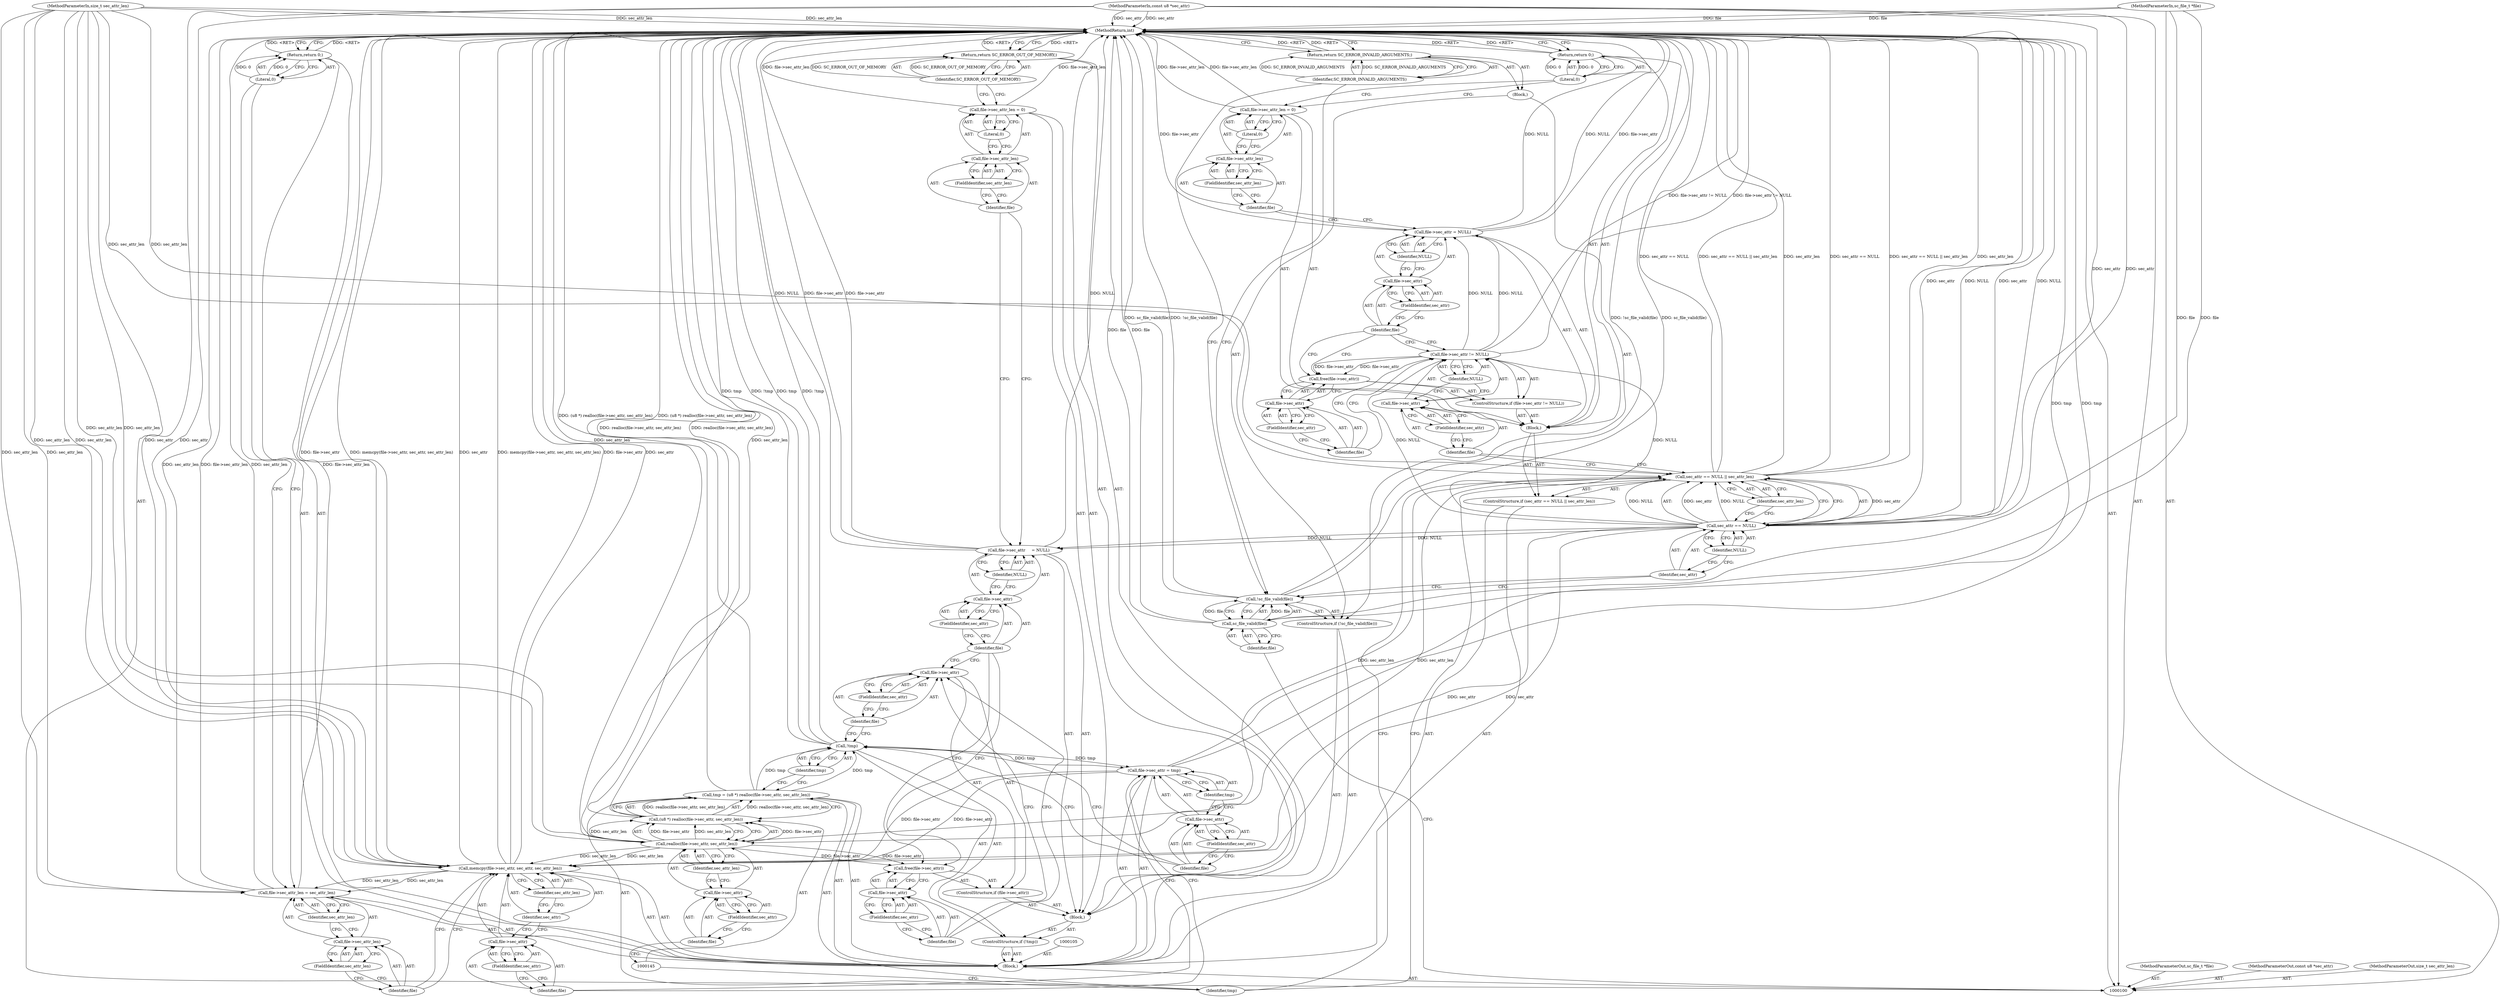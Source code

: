 digraph "0_OpenSC_360e95d45ac4123255a4c796db96337f332160ad#diff-d643a0fa169471dbf2912f4866dc49c5_7" {
"1000193" [label="(MethodReturn,int)"];
"1000101" [label="(MethodParameterIn,sc_file_t *file)"];
"1000255" [label="(MethodParameterOut,sc_file_t *file)"];
"1000102" [label="(MethodParameterIn,const u8 *sec_attr)"];
"1000256" [label="(MethodParameterOut,const u8 *sec_attr)"];
"1000124" [label="(FieldIdentifier,sec_attr)"];
"1000125" [label="(Identifier,NULL)"];
"1000120" [label="(ControlStructure,if (file->sec_attr != NULL))"];
"1000121" [label="(Call,file->sec_attr != NULL)"];
"1000122" [label="(Call,file->sec_attr)"];
"1000123" [label="(Identifier,file)"];
"1000129" [label="(FieldIdentifier,sec_attr)"];
"1000126" [label="(Call,free(file->sec_attr))"];
"1000127" [label="(Call,file->sec_attr)"];
"1000128" [label="(Identifier,file)"];
"1000134" [label="(Identifier,NULL)"];
"1000130" [label="(Call,file->sec_attr = NULL)"];
"1000131" [label="(Call,file->sec_attr)"];
"1000132" [label="(Identifier,file)"];
"1000133" [label="(FieldIdentifier,sec_attr)"];
"1000135" [label="(Call,file->sec_attr_len = 0)"];
"1000136" [label="(Call,file->sec_attr_len)"];
"1000137" [label="(Identifier,file)"];
"1000139" [label="(Literal,0)"];
"1000138" [label="(FieldIdentifier,sec_attr_len)"];
"1000140" [label="(Return,return 0;)"];
"1000141" [label="(Literal,0)"];
"1000142" [label="(Call,tmp = (u8 *) realloc(file->sec_attr, sec_attr_len))"];
"1000143" [label="(Identifier,tmp)"];
"1000146" [label="(Call,realloc(file->sec_attr, sec_attr_len))"];
"1000147" [label="(Call,file->sec_attr)"];
"1000148" [label="(Identifier,file)"];
"1000149" [label="(FieldIdentifier,sec_attr)"];
"1000150" [label="(Identifier,sec_attr_len)"];
"1000144" [label="(Call,(u8 *) realloc(file->sec_attr, sec_attr_len))"];
"1000151" [label="(ControlStructure,if (!tmp))"];
"1000154" [label="(Block,)"];
"1000152" [label="(Call,!tmp)"];
"1000153" [label="(Identifier,tmp)"];
"1000158" [label="(FieldIdentifier,sec_attr)"];
"1000155" [label="(ControlStructure,if (file->sec_attr))"];
"1000156" [label="(Call,file->sec_attr)"];
"1000157" [label="(Identifier,file)"];
"1000162" [label="(FieldIdentifier,sec_attr)"];
"1000159" [label="(Call,free(file->sec_attr))"];
"1000160" [label="(Call,file->sec_attr)"];
"1000161" [label="(Identifier,file)"];
"1000103" [label="(MethodParameterIn,size_t sec_attr_len)"];
"1000257" [label="(MethodParameterOut,size_t sec_attr_len)"];
"1000163" [label="(Call,file->sec_attr     = NULL)"];
"1000164" [label="(Call,file->sec_attr)"];
"1000165" [label="(Identifier,file)"];
"1000167" [label="(Identifier,NULL)"];
"1000166" [label="(FieldIdentifier,sec_attr)"];
"1000168" [label="(Call,file->sec_attr_len = 0)"];
"1000169" [label="(Call,file->sec_attr_len)"];
"1000170" [label="(Identifier,file)"];
"1000172" [label="(Literal,0)"];
"1000171" [label="(FieldIdentifier,sec_attr_len)"];
"1000173" [label="(Return,return SC_ERROR_OUT_OF_MEMORY;)"];
"1000174" [label="(Identifier,SC_ERROR_OUT_OF_MEMORY)"];
"1000175" [label="(Call,file->sec_attr = tmp)"];
"1000176" [label="(Call,file->sec_attr)"];
"1000177" [label="(Identifier,file)"];
"1000179" [label="(Identifier,tmp)"];
"1000178" [label="(FieldIdentifier,sec_attr)"];
"1000180" [label="(Call,memcpy(file->sec_attr, sec_attr, sec_attr_len))"];
"1000183" [label="(FieldIdentifier,sec_attr)"];
"1000184" [label="(Identifier,sec_attr)"];
"1000185" [label="(Identifier,sec_attr_len)"];
"1000181" [label="(Call,file->sec_attr)"];
"1000182" [label="(Identifier,file)"];
"1000186" [label="(Call,file->sec_attr_len = sec_attr_len)"];
"1000187" [label="(Call,file->sec_attr_len)"];
"1000188" [label="(Identifier,file)"];
"1000190" [label="(Identifier,sec_attr_len)"];
"1000189" [label="(FieldIdentifier,sec_attr_len)"];
"1000191" [label="(Return,return 0;)"];
"1000192" [label="(Literal,0)"];
"1000104" [label="(Block,)"];
"1000106" [label="(ControlStructure,if (!sc_file_valid(file)))"];
"1000109" [label="(Identifier,file)"];
"1000110" [label="(Block,)"];
"1000107" [label="(Call,!sc_file_valid(file))"];
"1000108" [label="(Call,sc_file_valid(file))"];
"1000112" [label="(Identifier,SC_ERROR_INVALID_ARGUMENTS)"];
"1000111" [label="(Return,return SC_ERROR_INVALID_ARGUMENTS;)"];
"1000113" [label="(ControlStructure,if (sec_attr == NULL || sec_attr_len))"];
"1000117" [label="(Identifier,NULL)"];
"1000118" [label="(Identifier,sec_attr_len)"];
"1000119" [label="(Block,)"];
"1000114" [label="(Call,sec_attr == NULL || sec_attr_len)"];
"1000115" [label="(Call,sec_attr == NULL)"];
"1000116" [label="(Identifier,sec_attr)"];
"1000193" -> "1000100"  [label="AST: "];
"1000193" -> "1000111"  [label="CFG: "];
"1000193" -> "1000140"  [label="CFG: "];
"1000193" -> "1000173"  [label="CFG: "];
"1000193" -> "1000191"  [label="CFG: "];
"1000173" -> "1000193"  [label="DDG: <RET>"];
"1000111" -> "1000193"  [label="DDG: <RET>"];
"1000191" -> "1000193"  [label="DDG: <RET>"];
"1000140" -> "1000193"  [label="DDG: <RET>"];
"1000107" -> "1000193"  [label="DDG: sc_file_valid(file)"];
"1000107" -> "1000193"  [label="DDG: !sc_file_valid(file)"];
"1000175" -> "1000193"  [label="DDG: tmp"];
"1000114" -> "1000193"  [label="DDG: sec_attr == NULL || sec_attr_len"];
"1000114" -> "1000193"  [label="DDG: sec_attr_len"];
"1000114" -> "1000193"  [label="DDG: sec_attr == NULL"];
"1000180" -> "1000193"  [label="DDG: file->sec_attr"];
"1000180" -> "1000193"  [label="DDG: sec_attr"];
"1000180" -> "1000193"  [label="DDG: memcpy(file->sec_attr, sec_attr, sec_attr_len)"];
"1000152" -> "1000193"  [label="DDG: tmp"];
"1000152" -> "1000193"  [label="DDG: !tmp"];
"1000102" -> "1000193"  [label="DDG: sec_attr"];
"1000135" -> "1000193"  [label="DDG: file->sec_attr_len"];
"1000146" -> "1000193"  [label="DDG: sec_attr_len"];
"1000115" -> "1000193"  [label="DDG: sec_attr"];
"1000115" -> "1000193"  [label="DDG: NULL"];
"1000130" -> "1000193"  [label="DDG: file->sec_attr"];
"1000130" -> "1000193"  [label="DDG: NULL"];
"1000163" -> "1000193"  [label="DDG: file->sec_attr"];
"1000163" -> "1000193"  [label="DDG: NULL"];
"1000186" -> "1000193"  [label="DDG: file->sec_attr_len"];
"1000186" -> "1000193"  [label="DDG: sec_attr_len"];
"1000168" -> "1000193"  [label="DDG: file->sec_attr_len"];
"1000103" -> "1000193"  [label="DDG: sec_attr_len"];
"1000142" -> "1000193"  [label="DDG: (u8 *) realloc(file->sec_attr, sec_attr_len)"];
"1000121" -> "1000193"  [label="DDG: file->sec_attr != NULL"];
"1000101" -> "1000193"  [label="DDG: file"];
"1000144" -> "1000193"  [label="DDG: realloc(file->sec_attr, sec_attr_len)"];
"1000108" -> "1000193"  [label="DDG: file"];
"1000101" -> "1000100"  [label="AST: "];
"1000101" -> "1000193"  [label="DDG: file"];
"1000101" -> "1000108"  [label="DDG: file"];
"1000255" -> "1000100"  [label="AST: "];
"1000102" -> "1000100"  [label="AST: "];
"1000102" -> "1000193"  [label="DDG: sec_attr"];
"1000102" -> "1000115"  [label="DDG: sec_attr"];
"1000102" -> "1000180"  [label="DDG: sec_attr"];
"1000256" -> "1000100"  [label="AST: "];
"1000124" -> "1000122"  [label="AST: "];
"1000124" -> "1000123"  [label="CFG: "];
"1000122" -> "1000124"  [label="CFG: "];
"1000125" -> "1000121"  [label="AST: "];
"1000125" -> "1000122"  [label="CFG: "];
"1000121" -> "1000125"  [label="CFG: "];
"1000120" -> "1000119"  [label="AST: "];
"1000121" -> "1000120"  [label="AST: "];
"1000126" -> "1000120"  [label="AST: "];
"1000121" -> "1000120"  [label="AST: "];
"1000121" -> "1000125"  [label="CFG: "];
"1000122" -> "1000121"  [label="AST: "];
"1000125" -> "1000121"  [label="AST: "];
"1000128" -> "1000121"  [label="CFG: "];
"1000132" -> "1000121"  [label="CFG: "];
"1000121" -> "1000193"  [label="DDG: file->sec_attr != NULL"];
"1000115" -> "1000121"  [label="DDG: NULL"];
"1000121" -> "1000126"  [label="DDG: file->sec_attr"];
"1000121" -> "1000130"  [label="DDG: NULL"];
"1000122" -> "1000121"  [label="AST: "];
"1000122" -> "1000124"  [label="CFG: "];
"1000123" -> "1000122"  [label="AST: "];
"1000124" -> "1000122"  [label="AST: "];
"1000125" -> "1000122"  [label="CFG: "];
"1000123" -> "1000122"  [label="AST: "];
"1000123" -> "1000114"  [label="CFG: "];
"1000124" -> "1000123"  [label="CFG: "];
"1000129" -> "1000127"  [label="AST: "];
"1000129" -> "1000128"  [label="CFG: "];
"1000127" -> "1000129"  [label="CFG: "];
"1000126" -> "1000120"  [label="AST: "];
"1000126" -> "1000127"  [label="CFG: "];
"1000127" -> "1000126"  [label="AST: "];
"1000132" -> "1000126"  [label="CFG: "];
"1000121" -> "1000126"  [label="DDG: file->sec_attr"];
"1000127" -> "1000126"  [label="AST: "];
"1000127" -> "1000129"  [label="CFG: "];
"1000128" -> "1000127"  [label="AST: "];
"1000129" -> "1000127"  [label="AST: "];
"1000126" -> "1000127"  [label="CFG: "];
"1000128" -> "1000127"  [label="AST: "];
"1000128" -> "1000121"  [label="CFG: "];
"1000129" -> "1000128"  [label="CFG: "];
"1000134" -> "1000130"  [label="AST: "];
"1000134" -> "1000131"  [label="CFG: "];
"1000130" -> "1000134"  [label="CFG: "];
"1000130" -> "1000119"  [label="AST: "];
"1000130" -> "1000134"  [label="CFG: "];
"1000131" -> "1000130"  [label="AST: "];
"1000134" -> "1000130"  [label="AST: "];
"1000137" -> "1000130"  [label="CFG: "];
"1000130" -> "1000193"  [label="DDG: file->sec_attr"];
"1000130" -> "1000193"  [label="DDG: NULL"];
"1000121" -> "1000130"  [label="DDG: NULL"];
"1000131" -> "1000130"  [label="AST: "];
"1000131" -> "1000133"  [label="CFG: "];
"1000132" -> "1000131"  [label="AST: "];
"1000133" -> "1000131"  [label="AST: "];
"1000134" -> "1000131"  [label="CFG: "];
"1000132" -> "1000131"  [label="AST: "];
"1000132" -> "1000126"  [label="CFG: "];
"1000132" -> "1000121"  [label="CFG: "];
"1000133" -> "1000132"  [label="CFG: "];
"1000133" -> "1000131"  [label="AST: "];
"1000133" -> "1000132"  [label="CFG: "];
"1000131" -> "1000133"  [label="CFG: "];
"1000135" -> "1000119"  [label="AST: "];
"1000135" -> "1000139"  [label="CFG: "];
"1000136" -> "1000135"  [label="AST: "];
"1000139" -> "1000135"  [label="AST: "];
"1000141" -> "1000135"  [label="CFG: "];
"1000135" -> "1000193"  [label="DDG: file->sec_attr_len"];
"1000136" -> "1000135"  [label="AST: "];
"1000136" -> "1000138"  [label="CFG: "];
"1000137" -> "1000136"  [label="AST: "];
"1000138" -> "1000136"  [label="AST: "];
"1000139" -> "1000136"  [label="CFG: "];
"1000137" -> "1000136"  [label="AST: "];
"1000137" -> "1000130"  [label="CFG: "];
"1000138" -> "1000137"  [label="CFG: "];
"1000139" -> "1000135"  [label="AST: "];
"1000139" -> "1000136"  [label="CFG: "];
"1000135" -> "1000139"  [label="CFG: "];
"1000138" -> "1000136"  [label="AST: "];
"1000138" -> "1000137"  [label="CFG: "];
"1000136" -> "1000138"  [label="CFG: "];
"1000140" -> "1000119"  [label="AST: "];
"1000140" -> "1000141"  [label="CFG: "];
"1000141" -> "1000140"  [label="AST: "];
"1000193" -> "1000140"  [label="CFG: "];
"1000140" -> "1000193"  [label="DDG: <RET>"];
"1000141" -> "1000140"  [label="DDG: 0"];
"1000141" -> "1000140"  [label="AST: "];
"1000141" -> "1000135"  [label="CFG: "];
"1000140" -> "1000141"  [label="CFG: "];
"1000141" -> "1000140"  [label="DDG: 0"];
"1000142" -> "1000104"  [label="AST: "];
"1000142" -> "1000144"  [label="CFG: "];
"1000143" -> "1000142"  [label="AST: "];
"1000144" -> "1000142"  [label="AST: "];
"1000153" -> "1000142"  [label="CFG: "];
"1000142" -> "1000193"  [label="DDG: (u8 *) realloc(file->sec_attr, sec_attr_len)"];
"1000144" -> "1000142"  [label="DDG: realloc(file->sec_attr, sec_attr_len)"];
"1000142" -> "1000152"  [label="DDG: tmp"];
"1000143" -> "1000142"  [label="AST: "];
"1000143" -> "1000114"  [label="CFG: "];
"1000145" -> "1000143"  [label="CFG: "];
"1000146" -> "1000144"  [label="AST: "];
"1000146" -> "1000150"  [label="CFG: "];
"1000147" -> "1000146"  [label="AST: "];
"1000150" -> "1000146"  [label="AST: "];
"1000144" -> "1000146"  [label="CFG: "];
"1000146" -> "1000193"  [label="DDG: sec_attr_len"];
"1000146" -> "1000144"  [label="DDG: file->sec_attr"];
"1000146" -> "1000144"  [label="DDG: sec_attr_len"];
"1000114" -> "1000146"  [label="DDG: sec_attr_len"];
"1000103" -> "1000146"  [label="DDG: sec_attr_len"];
"1000146" -> "1000159"  [label="DDG: file->sec_attr"];
"1000146" -> "1000180"  [label="DDG: sec_attr_len"];
"1000147" -> "1000146"  [label="AST: "];
"1000147" -> "1000149"  [label="CFG: "];
"1000148" -> "1000147"  [label="AST: "];
"1000149" -> "1000147"  [label="AST: "];
"1000150" -> "1000147"  [label="CFG: "];
"1000148" -> "1000147"  [label="AST: "];
"1000148" -> "1000145"  [label="CFG: "];
"1000149" -> "1000148"  [label="CFG: "];
"1000149" -> "1000147"  [label="AST: "];
"1000149" -> "1000148"  [label="CFG: "];
"1000147" -> "1000149"  [label="CFG: "];
"1000150" -> "1000146"  [label="AST: "];
"1000150" -> "1000147"  [label="CFG: "];
"1000146" -> "1000150"  [label="CFG: "];
"1000144" -> "1000142"  [label="AST: "];
"1000144" -> "1000146"  [label="CFG: "];
"1000145" -> "1000144"  [label="AST: "];
"1000146" -> "1000144"  [label="AST: "];
"1000142" -> "1000144"  [label="CFG: "];
"1000144" -> "1000193"  [label="DDG: realloc(file->sec_attr, sec_attr_len)"];
"1000144" -> "1000142"  [label="DDG: realloc(file->sec_attr, sec_attr_len)"];
"1000146" -> "1000144"  [label="DDG: file->sec_attr"];
"1000146" -> "1000144"  [label="DDG: sec_attr_len"];
"1000151" -> "1000104"  [label="AST: "];
"1000152" -> "1000151"  [label="AST: "];
"1000154" -> "1000151"  [label="AST: "];
"1000154" -> "1000151"  [label="AST: "];
"1000155" -> "1000154"  [label="AST: "];
"1000163" -> "1000154"  [label="AST: "];
"1000168" -> "1000154"  [label="AST: "];
"1000173" -> "1000154"  [label="AST: "];
"1000152" -> "1000151"  [label="AST: "];
"1000152" -> "1000153"  [label="CFG: "];
"1000153" -> "1000152"  [label="AST: "];
"1000157" -> "1000152"  [label="CFG: "];
"1000177" -> "1000152"  [label="CFG: "];
"1000152" -> "1000193"  [label="DDG: tmp"];
"1000152" -> "1000193"  [label="DDG: !tmp"];
"1000142" -> "1000152"  [label="DDG: tmp"];
"1000152" -> "1000175"  [label="DDG: tmp"];
"1000153" -> "1000152"  [label="AST: "];
"1000153" -> "1000142"  [label="CFG: "];
"1000152" -> "1000153"  [label="CFG: "];
"1000158" -> "1000156"  [label="AST: "];
"1000158" -> "1000157"  [label="CFG: "];
"1000156" -> "1000158"  [label="CFG: "];
"1000155" -> "1000154"  [label="AST: "];
"1000156" -> "1000155"  [label="AST: "];
"1000159" -> "1000155"  [label="AST: "];
"1000156" -> "1000155"  [label="AST: "];
"1000156" -> "1000158"  [label="CFG: "];
"1000157" -> "1000156"  [label="AST: "];
"1000158" -> "1000156"  [label="AST: "];
"1000161" -> "1000156"  [label="CFG: "];
"1000165" -> "1000156"  [label="CFG: "];
"1000157" -> "1000156"  [label="AST: "];
"1000157" -> "1000152"  [label="CFG: "];
"1000158" -> "1000157"  [label="CFG: "];
"1000162" -> "1000160"  [label="AST: "];
"1000162" -> "1000161"  [label="CFG: "];
"1000160" -> "1000162"  [label="CFG: "];
"1000159" -> "1000155"  [label="AST: "];
"1000159" -> "1000160"  [label="CFG: "];
"1000160" -> "1000159"  [label="AST: "];
"1000165" -> "1000159"  [label="CFG: "];
"1000146" -> "1000159"  [label="DDG: file->sec_attr"];
"1000160" -> "1000159"  [label="AST: "];
"1000160" -> "1000162"  [label="CFG: "];
"1000161" -> "1000160"  [label="AST: "];
"1000162" -> "1000160"  [label="AST: "];
"1000159" -> "1000160"  [label="CFG: "];
"1000161" -> "1000160"  [label="AST: "];
"1000161" -> "1000156"  [label="CFG: "];
"1000162" -> "1000161"  [label="CFG: "];
"1000103" -> "1000100"  [label="AST: "];
"1000103" -> "1000193"  [label="DDG: sec_attr_len"];
"1000103" -> "1000114"  [label="DDG: sec_attr_len"];
"1000103" -> "1000146"  [label="DDG: sec_attr_len"];
"1000103" -> "1000180"  [label="DDG: sec_attr_len"];
"1000103" -> "1000186"  [label="DDG: sec_attr_len"];
"1000257" -> "1000100"  [label="AST: "];
"1000163" -> "1000154"  [label="AST: "];
"1000163" -> "1000167"  [label="CFG: "];
"1000164" -> "1000163"  [label="AST: "];
"1000167" -> "1000163"  [label="AST: "];
"1000170" -> "1000163"  [label="CFG: "];
"1000163" -> "1000193"  [label="DDG: file->sec_attr"];
"1000163" -> "1000193"  [label="DDG: NULL"];
"1000115" -> "1000163"  [label="DDG: NULL"];
"1000164" -> "1000163"  [label="AST: "];
"1000164" -> "1000166"  [label="CFG: "];
"1000165" -> "1000164"  [label="AST: "];
"1000166" -> "1000164"  [label="AST: "];
"1000167" -> "1000164"  [label="CFG: "];
"1000165" -> "1000164"  [label="AST: "];
"1000165" -> "1000159"  [label="CFG: "];
"1000165" -> "1000156"  [label="CFG: "];
"1000166" -> "1000165"  [label="CFG: "];
"1000167" -> "1000163"  [label="AST: "];
"1000167" -> "1000164"  [label="CFG: "];
"1000163" -> "1000167"  [label="CFG: "];
"1000166" -> "1000164"  [label="AST: "];
"1000166" -> "1000165"  [label="CFG: "];
"1000164" -> "1000166"  [label="CFG: "];
"1000168" -> "1000154"  [label="AST: "];
"1000168" -> "1000172"  [label="CFG: "];
"1000169" -> "1000168"  [label="AST: "];
"1000172" -> "1000168"  [label="AST: "];
"1000174" -> "1000168"  [label="CFG: "];
"1000168" -> "1000193"  [label="DDG: file->sec_attr_len"];
"1000169" -> "1000168"  [label="AST: "];
"1000169" -> "1000171"  [label="CFG: "];
"1000170" -> "1000169"  [label="AST: "];
"1000171" -> "1000169"  [label="AST: "];
"1000172" -> "1000169"  [label="CFG: "];
"1000170" -> "1000169"  [label="AST: "];
"1000170" -> "1000163"  [label="CFG: "];
"1000171" -> "1000170"  [label="CFG: "];
"1000172" -> "1000168"  [label="AST: "];
"1000172" -> "1000169"  [label="CFG: "];
"1000168" -> "1000172"  [label="CFG: "];
"1000171" -> "1000169"  [label="AST: "];
"1000171" -> "1000170"  [label="CFG: "];
"1000169" -> "1000171"  [label="CFG: "];
"1000173" -> "1000154"  [label="AST: "];
"1000173" -> "1000174"  [label="CFG: "];
"1000174" -> "1000173"  [label="AST: "];
"1000193" -> "1000173"  [label="CFG: "];
"1000173" -> "1000193"  [label="DDG: <RET>"];
"1000174" -> "1000173"  [label="DDG: SC_ERROR_OUT_OF_MEMORY"];
"1000174" -> "1000173"  [label="AST: "];
"1000174" -> "1000168"  [label="CFG: "];
"1000173" -> "1000174"  [label="CFG: "];
"1000174" -> "1000173"  [label="DDG: SC_ERROR_OUT_OF_MEMORY"];
"1000175" -> "1000104"  [label="AST: "];
"1000175" -> "1000179"  [label="CFG: "];
"1000176" -> "1000175"  [label="AST: "];
"1000179" -> "1000175"  [label="AST: "];
"1000182" -> "1000175"  [label="CFG: "];
"1000175" -> "1000193"  [label="DDG: tmp"];
"1000152" -> "1000175"  [label="DDG: tmp"];
"1000175" -> "1000180"  [label="DDG: file->sec_attr"];
"1000176" -> "1000175"  [label="AST: "];
"1000176" -> "1000178"  [label="CFG: "];
"1000177" -> "1000176"  [label="AST: "];
"1000178" -> "1000176"  [label="AST: "];
"1000179" -> "1000176"  [label="CFG: "];
"1000177" -> "1000176"  [label="AST: "];
"1000177" -> "1000152"  [label="CFG: "];
"1000178" -> "1000177"  [label="CFG: "];
"1000179" -> "1000175"  [label="AST: "];
"1000179" -> "1000176"  [label="CFG: "];
"1000175" -> "1000179"  [label="CFG: "];
"1000178" -> "1000176"  [label="AST: "];
"1000178" -> "1000177"  [label="CFG: "];
"1000176" -> "1000178"  [label="CFG: "];
"1000180" -> "1000104"  [label="AST: "];
"1000180" -> "1000185"  [label="CFG: "];
"1000181" -> "1000180"  [label="AST: "];
"1000184" -> "1000180"  [label="AST: "];
"1000185" -> "1000180"  [label="AST: "];
"1000188" -> "1000180"  [label="CFG: "];
"1000180" -> "1000193"  [label="DDG: file->sec_attr"];
"1000180" -> "1000193"  [label="DDG: sec_attr"];
"1000180" -> "1000193"  [label="DDG: memcpy(file->sec_attr, sec_attr, sec_attr_len)"];
"1000175" -> "1000180"  [label="DDG: file->sec_attr"];
"1000115" -> "1000180"  [label="DDG: sec_attr"];
"1000102" -> "1000180"  [label="DDG: sec_attr"];
"1000146" -> "1000180"  [label="DDG: sec_attr_len"];
"1000103" -> "1000180"  [label="DDG: sec_attr_len"];
"1000180" -> "1000186"  [label="DDG: sec_attr_len"];
"1000183" -> "1000181"  [label="AST: "];
"1000183" -> "1000182"  [label="CFG: "];
"1000181" -> "1000183"  [label="CFG: "];
"1000184" -> "1000180"  [label="AST: "];
"1000184" -> "1000181"  [label="CFG: "];
"1000185" -> "1000184"  [label="CFG: "];
"1000185" -> "1000180"  [label="AST: "];
"1000185" -> "1000184"  [label="CFG: "];
"1000180" -> "1000185"  [label="CFG: "];
"1000181" -> "1000180"  [label="AST: "];
"1000181" -> "1000183"  [label="CFG: "];
"1000182" -> "1000181"  [label="AST: "];
"1000183" -> "1000181"  [label="AST: "];
"1000184" -> "1000181"  [label="CFG: "];
"1000182" -> "1000181"  [label="AST: "];
"1000182" -> "1000175"  [label="CFG: "];
"1000183" -> "1000182"  [label="CFG: "];
"1000186" -> "1000104"  [label="AST: "];
"1000186" -> "1000190"  [label="CFG: "];
"1000187" -> "1000186"  [label="AST: "];
"1000190" -> "1000186"  [label="AST: "];
"1000192" -> "1000186"  [label="CFG: "];
"1000186" -> "1000193"  [label="DDG: file->sec_attr_len"];
"1000186" -> "1000193"  [label="DDG: sec_attr_len"];
"1000180" -> "1000186"  [label="DDG: sec_attr_len"];
"1000103" -> "1000186"  [label="DDG: sec_attr_len"];
"1000187" -> "1000186"  [label="AST: "];
"1000187" -> "1000189"  [label="CFG: "];
"1000188" -> "1000187"  [label="AST: "];
"1000189" -> "1000187"  [label="AST: "];
"1000190" -> "1000187"  [label="CFG: "];
"1000188" -> "1000187"  [label="AST: "];
"1000188" -> "1000180"  [label="CFG: "];
"1000189" -> "1000188"  [label="CFG: "];
"1000190" -> "1000186"  [label="AST: "];
"1000190" -> "1000187"  [label="CFG: "];
"1000186" -> "1000190"  [label="CFG: "];
"1000189" -> "1000187"  [label="AST: "];
"1000189" -> "1000188"  [label="CFG: "];
"1000187" -> "1000189"  [label="CFG: "];
"1000191" -> "1000104"  [label="AST: "];
"1000191" -> "1000192"  [label="CFG: "];
"1000192" -> "1000191"  [label="AST: "];
"1000193" -> "1000191"  [label="CFG: "];
"1000191" -> "1000193"  [label="DDG: <RET>"];
"1000192" -> "1000191"  [label="DDG: 0"];
"1000192" -> "1000191"  [label="AST: "];
"1000192" -> "1000186"  [label="CFG: "];
"1000191" -> "1000192"  [label="CFG: "];
"1000192" -> "1000191"  [label="DDG: 0"];
"1000104" -> "1000100"  [label="AST: "];
"1000105" -> "1000104"  [label="AST: "];
"1000106" -> "1000104"  [label="AST: "];
"1000113" -> "1000104"  [label="AST: "];
"1000142" -> "1000104"  [label="AST: "];
"1000151" -> "1000104"  [label="AST: "];
"1000175" -> "1000104"  [label="AST: "];
"1000180" -> "1000104"  [label="AST: "];
"1000186" -> "1000104"  [label="AST: "];
"1000191" -> "1000104"  [label="AST: "];
"1000106" -> "1000104"  [label="AST: "];
"1000107" -> "1000106"  [label="AST: "];
"1000110" -> "1000106"  [label="AST: "];
"1000109" -> "1000108"  [label="AST: "];
"1000109" -> "1000100"  [label="CFG: "];
"1000108" -> "1000109"  [label="CFG: "];
"1000110" -> "1000106"  [label="AST: "];
"1000111" -> "1000110"  [label="AST: "];
"1000107" -> "1000106"  [label="AST: "];
"1000107" -> "1000108"  [label="CFG: "];
"1000108" -> "1000107"  [label="AST: "];
"1000112" -> "1000107"  [label="CFG: "];
"1000116" -> "1000107"  [label="CFG: "];
"1000107" -> "1000193"  [label="DDG: sc_file_valid(file)"];
"1000107" -> "1000193"  [label="DDG: !sc_file_valid(file)"];
"1000108" -> "1000107"  [label="DDG: file"];
"1000108" -> "1000107"  [label="AST: "];
"1000108" -> "1000109"  [label="CFG: "];
"1000109" -> "1000108"  [label="AST: "];
"1000107" -> "1000108"  [label="CFG: "];
"1000108" -> "1000193"  [label="DDG: file"];
"1000108" -> "1000107"  [label="DDG: file"];
"1000101" -> "1000108"  [label="DDG: file"];
"1000112" -> "1000111"  [label="AST: "];
"1000112" -> "1000107"  [label="CFG: "];
"1000111" -> "1000112"  [label="CFG: "];
"1000112" -> "1000111"  [label="DDG: SC_ERROR_INVALID_ARGUMENTS"];
"1000111" -> "1000110"  [label="AST: "];
"1000111" -> "1000112"  [label="CFG: "];
"1000112" -> "1000111"  [label="AST: "];
"1000193" -> "1000111"  [label="CFG: "];
"1000111" -> "1000193"  [label="DDG: <RET>"];
"1000112" -> "1000111"  [label="DDG: SC_ERROR_INVALID_ARGUMENTS"];
"1000113" -> "1000104"  [label="AST: "];
"1000114" -> "1000113"  [label="AST: "];
"1000119" -> "1000113"  [label="AST: "];
"1000117" -> "1000115"  [label="AST: "];
"1000117" -> "1000116"  [label="CFG: "];
"1000115" -> "1000117"  [label="CFG: "];
"1000118" -> "1000114"  [label="AST: "];
"1000118" -> "1000115"  [label="CFG: "];
"1000114" -> "1000118"  [label="CFG: "];
"1000119" -> "1000113"  [label="AST: "];
"1000120" -> "1000119"  [label="AST: "];
"1000130" -> "1000119"  [label="AST: "];
"1000135" -> "1000119"  [label="AST: "];
"1000140" -> "1000119"  [label="AST: "];
"1000114" -> "1000113"  [label="AST: "];
"1000114" -> "1000115"  [label="CFG: "];
"1000114" -> "1000118"  [label="CFG: "];
"1000115" -> "1000114"  [label="AST: "];
"1000118" -> "1000114"  [label="AST: "];
"1000123" -> "1000114"  [label="CFG: "];
"1000143" -> "1000114"  [label="CFG: "];
"1000114" -> "1000193"  [label="DDG: sec_attr == NULL || sec_attr_len"];
"1000114" -> "1000193"  [label="DDG: sec_attr_len"];
"1000114" -> "1000193"  [label="DDG: sec_attr == NULL"];
"1000115" -> "1000114"  [label="DDG: sec_attr"];
"1000115" -> "1000114"  [label="DDG: NULL"];
"1000103" -> "1000114"  [label="DDG: sec_attr_len"];
"1000114" -> "1000146"  [label="DDG: sec_attr_len"];
"1000115" -> "1000114"  [label="AST: "];
"1000115" -> "1000117"  [label="CFG: "];
"1000116" -> "1000115"  [label="AST: "];
"1000117" -> "1000115"  [label="AST: "];
"1000118" -> "1000115"  [label="CFG: "];
"1000114" -> "1000115"  [label="CFG: "];
"1000115" -> "1000193"  [label="DDG: sec_attr"];
"1000115" -> "1000193"  [label="DDG: NULL"];
"1000115" -> "1000114"  [label="DDG: sec_attr"];
"1000115" -> "1000114"  [label="DDG: NULL"];
"1000102" -> "1000115"  [label="DDG: sec_attr"];
"1000115" -> "1000121"  [label="DDG: NULL"];
"1000115" -> "1000163"  [label="DDG: NULL"];
"1000115" -> "1000180"  [label="DDG: sec_attr"];
"1000116" -> "1000115"  [label="AST: "];
"1000116" -> "1000107"  [label="CFG: "];
"1000117" -> "1000116"  [label="CFG: "];
}
